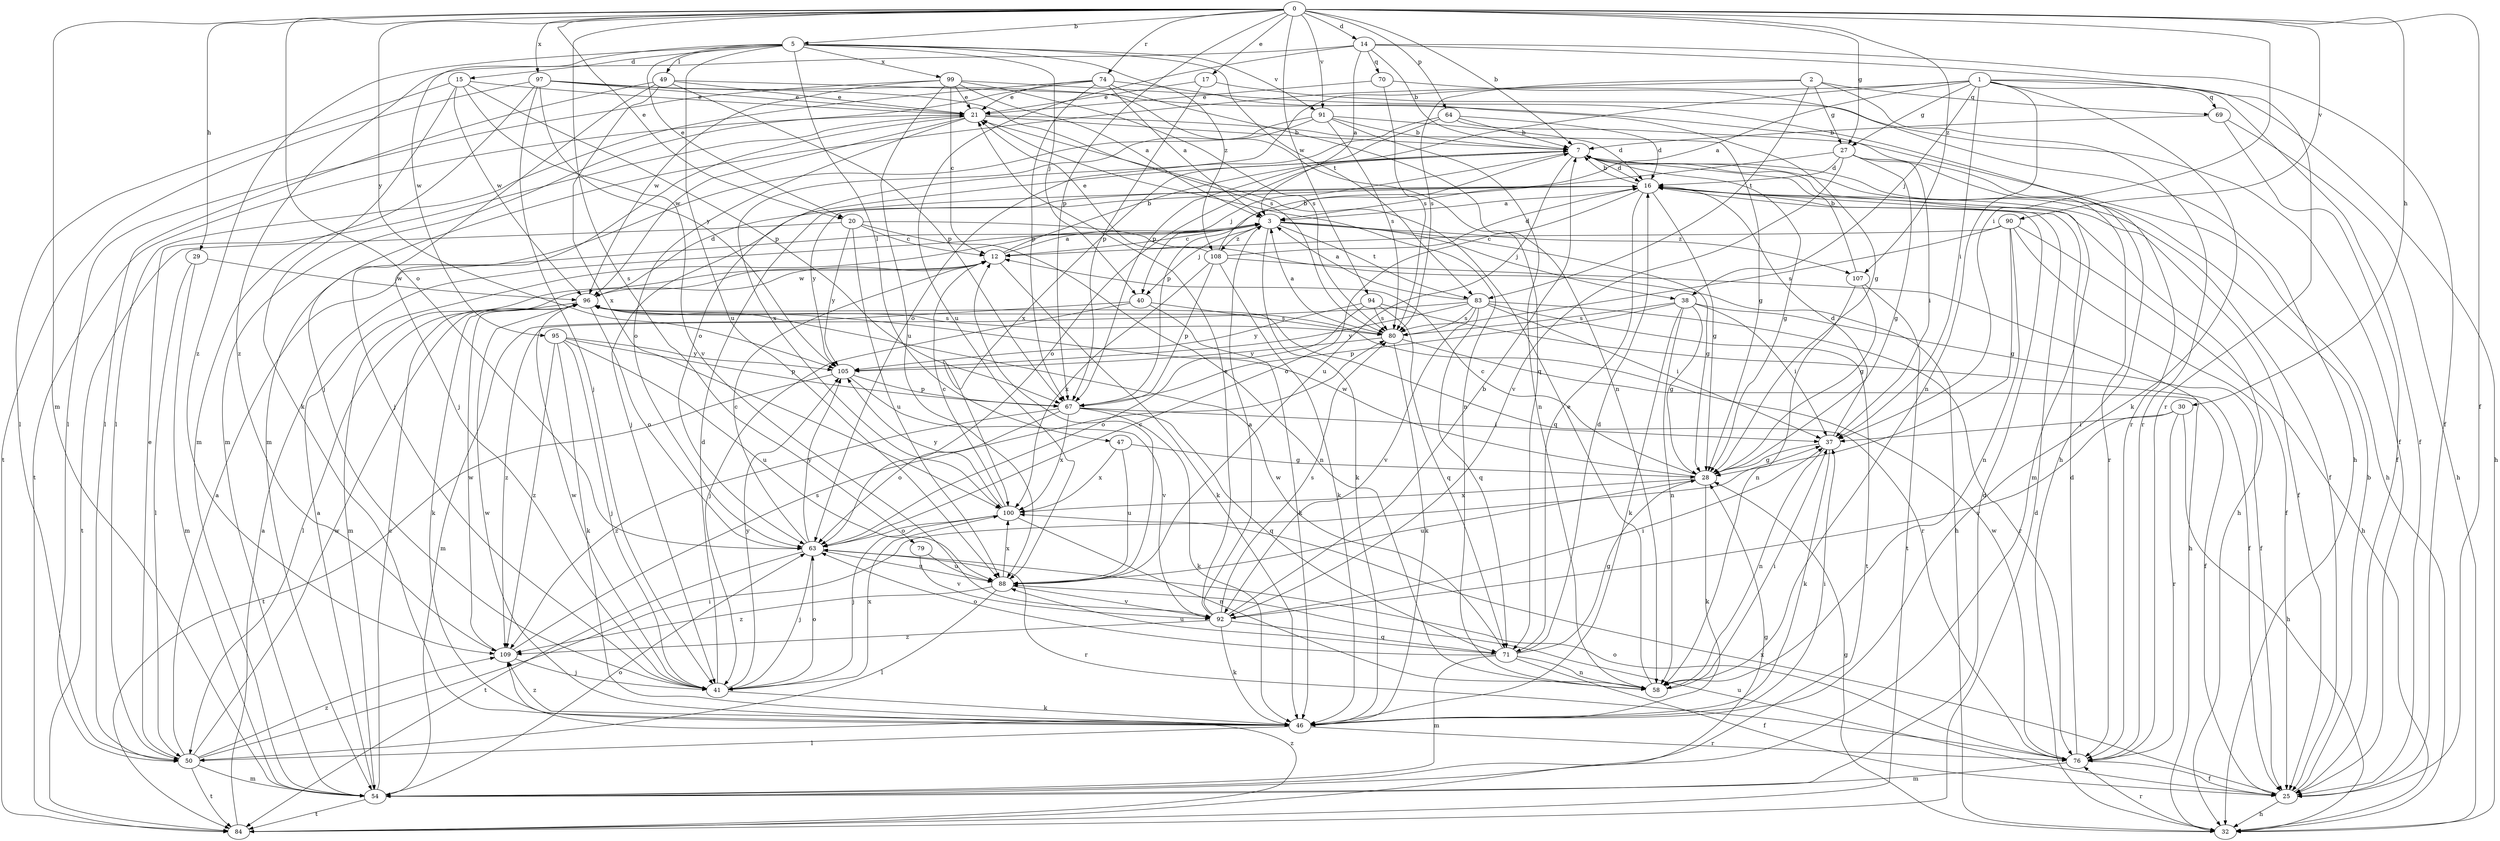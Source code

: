 strict digraph  {
0;
1;
2;
3;
5;
7;
12;
14;
15;
16;
17;
20;
21;
25;
27;
28;
29;
30;
32;
37;
38;
40;
41;
46;
47;
49;
50;
54;
58;
63;
64;
67;
69;
70;
71;
74;
76;
79;
80;
83;
84;
88;
90;
91;
92;
94;
95;
96;
97;
99;
100;
105;
107;
108;
109;
0 -> 5  [label=b];
0 -> 7  [label=b];
0 -> 14  [label=d];
0 -> 17  [label=e];
0 -> 20  [label=e];
0 -> 25  [label=f];
0 -> 27  [label=g];
0 -> 29  [label=h];
0 -> 30  [label=h];
0 -> 37  [label=i];
0 -> 54  [label=m];
0 -> 63  [label=o];
0 -> 64  [label=p];
0 -> 67  [label=p];
0 -> 74  [label=r];
0 -> 79  [label=s];
0 -> 90  [label=v];
0 -> 91  [label=v];
0 -> 94  [label=w];
0 -> 97  [label=x];
0 -> 105  [label=y];
0 -> 107  [label=z];
1 -> 3  [label=a];
1 -> 25  [label=f];
1 -> 27  [label=g];
1 -> 32  [label=h];
1 -> 37  [label=i];
1 -> 38  [label=j];
1 -> 46  [label=k];
1 -> 58  [label=n];
1 -> 63  [label=o];
1 -> 67  [label=p];
1 -> 69  [label=q];
2 -> 27  [label=g];
2 -> 54  [label=m];
2 -> 69  [label=q];
2 -> 76  [label=r];
2 -> 80  [label=s];
2 -> 83  [label=t];
3 -> 12  [label=c];
3 -> 28  [label=g];
3 -> 38  [label=j];
3 -> 40  [label=j];
3 -> 46  [label=k];
3 -> 83  [label=t];
3 -> 107  [label=z];
3 -> 108  [label=z];
5 -> 15  [label=d];
5 -> 20  [label=e];
5 -> 40  [label=j];
5 -> 47  [label=l];
5 -> 49  [label=l];
5 -> 83  [label=t];
5 -> 88  [label=u];
5 -> 91  [label=v];
5 -> 95  [label=w];
5 -> 99  [label=x];
5 -> 108  [label=z];
5 -> 109  [label=z];
7 -> 16  [label=d];
7 -> 25  [label=f];
7 -> 28  [label=g];
7 -> 40  [label=j];
7 -> 41  [label=j];
7 -> 54  [label=m];
7 -> 63  [label=o];
7 -> 88  [label=u];
12 -> 3  [label=a];
12 -> 7  [label=b];
12 -> 46  [label=k];
12 -> 54  [label=m];
12 -> 96  [label=w];
14 -> 3  [label=a];
14 -> 7  [label=b];
14 -> 25  [label=f];
14 -> 70  [label=q];
14 -> 76  [label=r];
14 -> 88  [label=u];
14 -> 109  [label=z];
15 -> 21  [label=e];
15 -> 46  [label=k];
15 -> 50  [label=l];
15 -> 67  [label=p];
15 -> 92  [label=v];
15 -> 96  [label=w];
16 -> 3  [label=a];
16 -> 7  [label=b];
16 -> 25  [label=f];
16 -> 28  [label=g];
16 -> 32  [label=h];
16 -> 63  [label=o];
16 -> 71  [label=q];
16 -> 105  [label=y];
17 -> 21  [label=e];
17 -> 25  [label=f];
17 -> 67  [label=p];
20 -> 12  [label=c];
20 -> 32  [label=h];
20 -> 58  [label=n];
20 -> 84  [label=t];
20 -> 88  [label=u];
20 -> 105  [label=y];
21 -> 7  [label=b];
21 -> 28  [label=g];
21 -> 41  [label=j];
21 -> 58  [label=n];
21 -> 63  [label=o];
21 -> 84  [label=t];
21 -> 96  [label=w];
25 -> 7  [label=b];
25 -> 32  [label=h];
25 -> 88  [label=u];
25 -> 100  [label=x];
27 -> 16  [label=d];
27 -> 28  [label=g];
27 -> 37  [label=i];
27 -> 67  [label=p];
27 -> 76  [label=r];
27 -> 92  [label=v];
28 -> 12  [label=c];
28 -> 46  [label=k];
28 -> 88  [label=u];
28 -> 96  [label=w];
28 -> 100  [label=x];
29 -> 50  [label=l];
29 -> 54  [label=m];
29 -> 96  [label=w];
30 -> 32  [label=h];
30 -> 37  [label=i];
30 -> 76  [label=r];
30 -> 92  [label=v];
32 -> 28  [label=g];
32 -> 76  [label=r];
37 -> 16  [label=d];
37 -> 28  [label=g];
37 -> 46  [label=k];
37 -> 58  [label=n];
38 -> 25  [label=f];
38 -> 28  [label=g];
38 -> 37  [label=i];
38 -> 46  [label=k];
38 -> 58  [label=n];
38 -> 67  [label=p];
38 -> 80  [label=s];
40 -> 41  [label=j];
40 -> 46  [label=k];
40 -> 54  [label=m];
40 -> 80  [label=s];
41 -> 16  [label=d];
41 -> 46  [label=k];
41 -> 63  [label=o];
41 -> 96  [label=w];
41 -> 100  [label=x];
41 -> 105  [label=y];
46 -> 37  [label=i];
46 -> 50  [label=l];
46 -> 76  [label=r];
46 -> 96  [label=w];
46 -> 109  [label=z];
47 -> 28  [label=g];
47 -> 88  [label=u];
47 -> 100  [label=x];
49 -> 21  [label=e];
49 -> 41  [label=j];
49 -> 50  [label=l];
49 -> 67  [label=p];
49 -> 71  [label=q];
49 -> 100  [label=x];
50 -> 3  [label=a];
50 -> 21  [label=e];
50 -> 37  [label=i];
50 -> 54  [label=m];
50 -> 84  [label=t];
50 -> 96  [label=w];
50 -> 109  [label=z];
54 -> 3  [label=a];
54 -> 12  [label=c];
54 -> 16  [label=d];
54 -> 28  [label=g];
54 -> 63  [label=o];
54 -> 84  [label=t];
58 -> 21  [label=e];
58 -> 37  [label=i];
63 -> 12  [label=c];
63 -> 41  [label=j];
63 -> 76  [label=r];
63 -> 84  [label=t];
63 -> 88  [label=u];
63 -> 105  [label=y];
64 -> 7  [label=b];
64 -> 16  [label=d];
64 -> 32  [label=h];
64 -> 63  [label=o];
64 -> 100  [label=x];
67 -> 37  [label=i];
67 -> 46  [label=k];
67 -> 63  [label=o];
67 -> 71  [label=q];
67 -> 100  [label=x];
67 -> 109  [label=z];
69 -> 7  [label=b];
69 -> 25  [label=f];
69 -> 32  [label=h];
70 -> 21  [label=e];
70 -> 32  [label=h];
70 -> 80  [label=s];
71 -> 16  [label=d];
71 -> 25  [label=f];
71 -> 28  [label=g];
71 -> 54  [label=m];
71 -> 58  [label=n];
71 -> 63  [label=o];
71 -> 88  [label=u];
71 -> 96  [label=w];
74 -> 3  [label=a];
74 -> 21  [label=e];
74 -> 28  [label=g];
74 -> 50  [label=l];
74 -> 54  [label=m];
74 -> 58  [label=n];
74 -> 67  [label=p];
76 -> 16  [label=d];
76 -> 25  [label=f];
76 -> 54  [label=m];
76 -> 63  [label=o];
76 -> 96  [label=w];
79 -> 88  [label=u];
79 -> 92  [label=v];
80 -> 3  [label=a];
80 -> 25  [label=f];
80 -> 46  [label=k];
80 -> 105  [label=y];
83 -> 3  [label=a];
83 -> 37  [label=i];
83 -> 71  [label=q];
83 -> 76  [label=r];
83 -> 80  [label=s];
83 -> 84  [label=t];
83 -> 92  [label=v];
83 -> 105  [label=y];
83 -> 109  [label=z];
84 -> 3  [label=a];
84 -> 16  [label=d];
84 -> 109  [label=z];
88 -> 12  [label=c];
88 -> 50  [label=l];
88 -> 92  [label=v];
88 -> 100  [label=x];
88 -> 109  [label=z];
90 -> 12  [label=c];
90 -> 25  [label=f];
90 -> 28  [label=g];
90 -> 32  [label=h];
90 -> 58  [label=n];
90 -> 80  [label=s];
91 -> 7  [label=b];
91 -> 16  [label=d];
91 -> 41  [label=j];
91 -> 58  [label=n];
91 -> 80  [label=s];
91 -> 100  [label=x];
92 -> 3  [label=a];
92 -> 7  [label=b];
92 -> 21  [label=e];
92 -> 37  [label=i];
92 -> 46  [label=k];
92 -> 71  [label=q];
92 -> 80  [label=s];
92 -> 109  [label=z];
94 -> 25  [label=f];
94 -> 63  [label=o];
94 -> 71  [label=q];
94 -> 80  [label=s];
94 -> 105  [label=y];
95 -> 41  [label=j];
95 -> 46  [label=k];
95 -> 67  [label=p];
95 -> 88  [label=u];
95 -> 105  [label=y];
95 -> 109  [label=z];
96 -> 16  [label=d];
96 -> 46  [label=k];
96 -> 50  [label=l];
96 -> 63  [label=o];
96 -> 76  [label=r];
96 -> 80  [label=s];
97 -> 21  [label=e];
97 -> 41  [label=j];
97 -> 54  [label=m];
97 -> 76  [label=r];
97 -> 80  [label=s];
97 -> 84  [label=t];
97 -> 105  [label=y];
99 -> 3  [label=a];
99 -> 12  [label=c];
99 -> 21  [label=e];
99 -> 32  [label=h];
99 -> 50  [label=l];
99 -> 80  [label=s];
99 -> 88  [label=u];
99 -> 96  [label=w];
100 -> 12  [label=c];
100 -> 41  [label=j];
100 -> 58  [label=n];
100 -> 63  [label=o];
100 -> 105  [label=y];
105 -> 67  [label=p];
105 -> 84  [label=t];
105 -> 92  [label=v];
107 -> 7  [label=b];
107 -> 28  [label=g];
107 -> 58  [label=n];
107 -> 84  [label=t];
108 -> 7  [label=b];
108 -> 16  [label=d];
108 -> 21  [label=e];
108 -> 32  [label=h];
108 -> 46  [label=k];
108 -> 67  [label=p];
108 -> 100  [label=x];
109 -> 41  [label=j];
109 -> 80  [label=s];
109 -> 96  [label=w];
}
